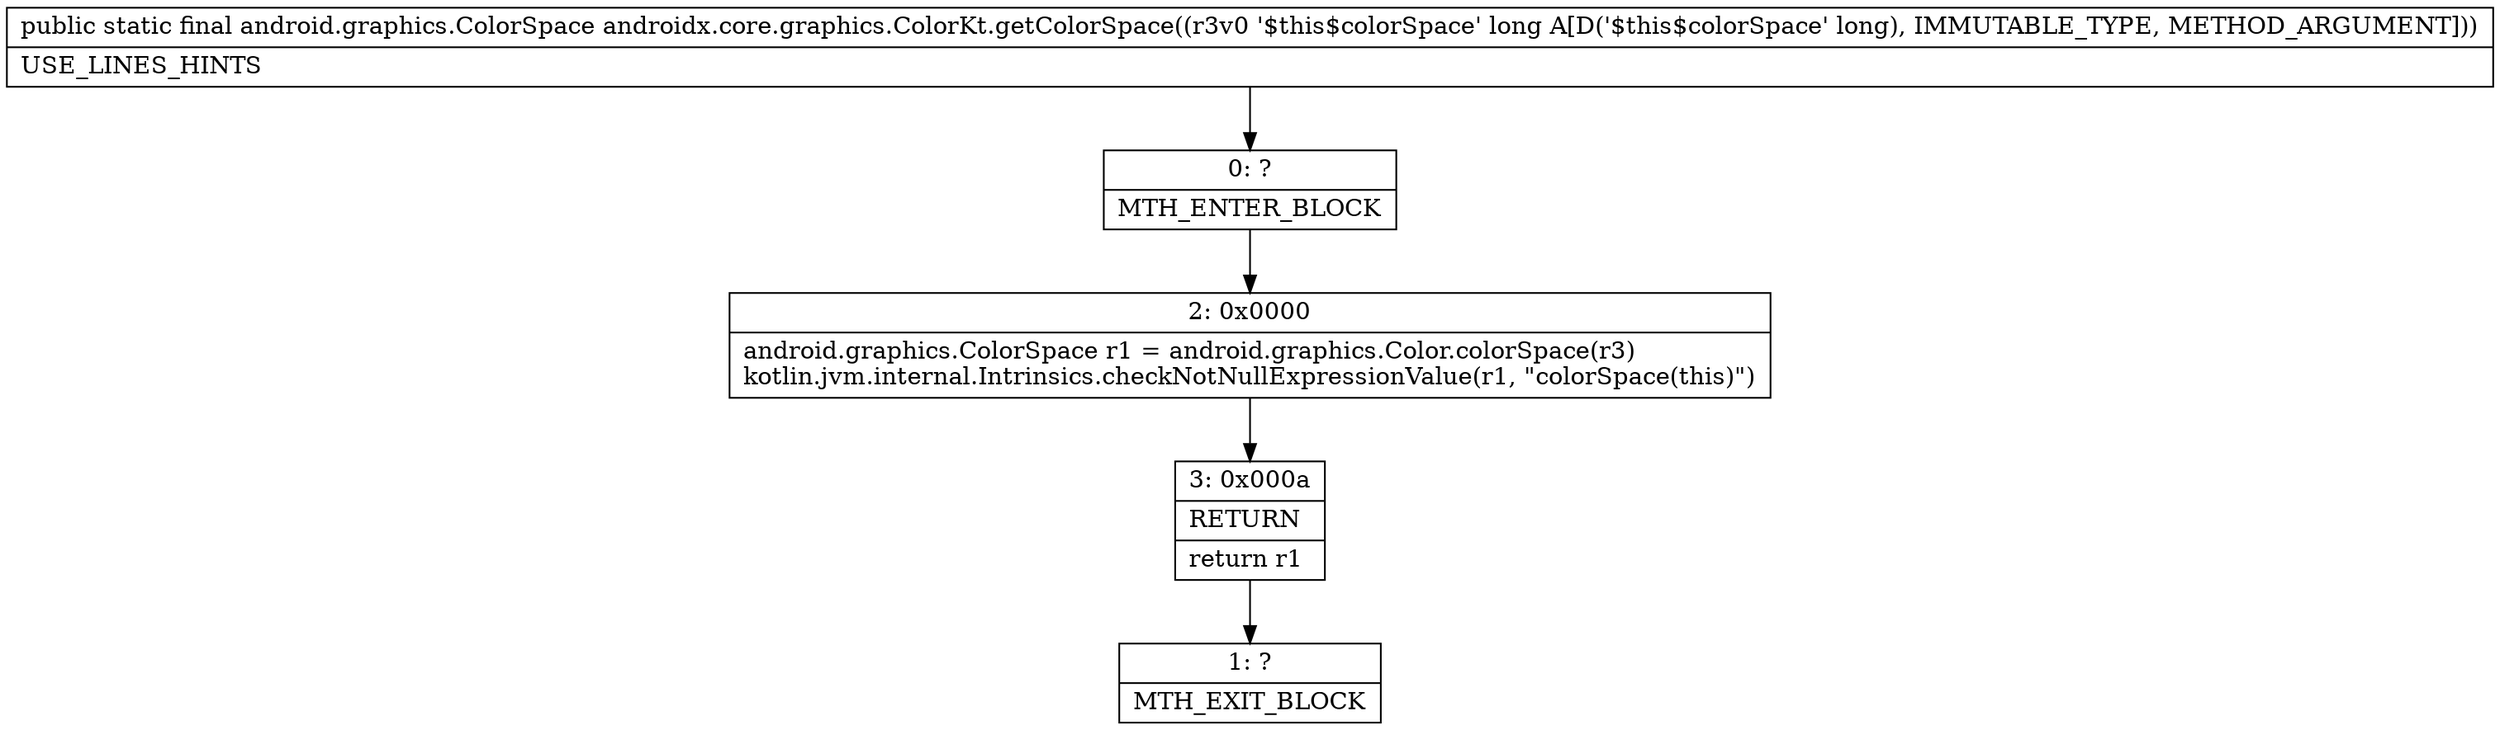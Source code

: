 digraph "CFG forandroidx.core.graphics.ColorKt.getColorSpace(J)Landroid\/graphics\/ColorSpace;" {
Node_0 [shape=record,label="{0\:\ ?|MTH_ENTER_BLOCK\l}"];
Node_2 [shape=record,label="{2\:\ 0x0000|android.graphics.ColorSpace r1 = android.graphics.Color.colorSpace(r3)\lkotlin.jvm.internal.Intrinsics.checkNotNullExpressionValue(r1, \"colorSpace(this)\")\l}"];
Node_3 [shape=record,label="{3\:\ 0x000a|RETURN\l|return r1\l}"];
Node_1 [shape=record,label="{1\:\ ?|MTH_EXIT_BLOCK\l}"];
MethodNode[shape=record,label="{public static final android.graphics.ColorSpace androidx.core.graphics.ColorKt.getColorSpace((r3v0 '$this$colorSpace' long A[D('$this$colorSpace' long), IMMUTABLE_TYPE, METHOD_ARGUMENT]))  | USE_LINES_HINTS\l}"];
MethodNode -> Node_0;Node_0 -> Node_2;
Node_2 -> Node_3;
Node_3 -> Node_1;
}

